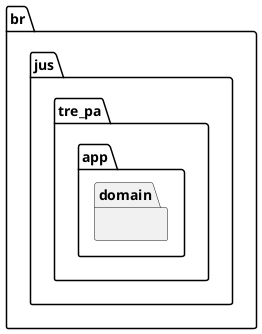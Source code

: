 'Diagrama de classe das classes de dominio do projeto. As classes devem ser
'definidas obrigatóriamente dentro da diretiva package.
@startuml

skinparam linetype ortho

package "br.jus.tre_pa.app.domain" {

'    class Pessoa {
'        -id: Long
'        -nome: String
'        -dtNascimento: LocalDate
'    }
'
'    class PontoTransmissao {
'        -id: Long
'        -nome: String
'        -endereco: String
'    }
'
'    class LocalVotacao {
'        -id: Long
'        -codObj: Integer
'        -numero: Integer
'        -cep: String
'    }
'
'    class Zona {
'        -id: Long
'        -numero: Integer
'        -sigla: String
'    }
'
'    class Municipio {
'        -id: Long
'        -nome: String
'    }
}

'PontoTransmissao "1" --> "1..*" LocalVotacao
'PontoTransmissao "0..*" --> "1" Zona
'PontoTransmissao "1" --> "0..1" Pessoa
'Zona "1..*" --> "1..*" Municipio

@enduml
